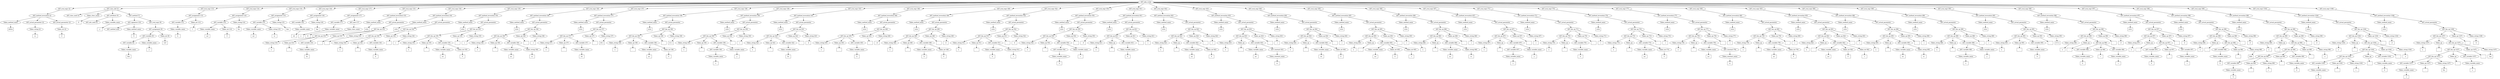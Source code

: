/*
 * AST in dot format generated by phc -- the PHP compiler
 */

digraph AST {
node_0 [label="AST_php_script"];
node_1 [label="AST_eval_expr (2)"];
node_2 [label="AST_method_invocation (2)"];
node_3 [label="Token_method_name"];
node_4 [label="define", shape=box]
node_3 -> node_4;
node_5 [label="AST_actual_parameter (2)"];
node_6 [label="Token_string (2)"];
node_7 [label="sc", shape=box]
node_6 -> node_7;
node_5 -> node_6;
node_8 [label="AST_actual_parameter (2)"];
node_9 [label="Token_int (2)"];
node_10 [label="0", shape=box]
node_9 -> node_10;
node_8 -> node_9;
node_2 -> node_8;
node_2 -> node_5;
node_2 -> node_3;
node_1 -> node_2;
node_11 [label="AST_class_def (3)"];
node_12 [label="AST_class_mod (3)"];
node_13 [label="Token_class_name"];
node_14 [label="X", shape=box]
node_13 -> node_14;
node_15 [label="AST_attribute (5)"];
node_16 [label="AST_attr_mod (5)"];
node_17 [label="Token_variable_name"];
node_18 [label="y", shape=box]
node_17 -> node_18;
node_15 -> node_17;
node_15 -> node_16;
node_19 [label="AST_method (7)"];
node_20 [label="AST_signature (10)"];
node_21 [label="AST_method_mod"];
node_22 [label="Token_method_name"];
node_23 [label="X", shape=box]
node_22 -> node_23;
node_20 -> node_22;
node_20 -> node_21;
node_24 [label="AST_eval_expr (9)"];
node_25 [label="AST_assignment (9)"];
node_26 [label="AST_variable (9)"];
node_27 [label="AST_variable (9)"];
node_28 [label="Token_variable_name"];
node_29 [label="this", shape=box]
node_28 -> node_29;
node_27 -> node_28;
node_30 [label="Token_variable_name"];
node_31 [label="y", shape=box]
node_30 -> node_31;
node_26 -> node_30;
node_26 -> node_27;
node_32 [label="Token_int (9)"];
node_33 [label="123", shape=box]
node_32 -> node_33;
node_25 -> node_32;
node_25 -> node_26;
node_24 -> node_25;
node_19 -> node_24;
node_19 -> node_20;
node_11 -> node_19;
node_11 -> node_15;
node_11 -> node_13;
node_11 -> node_12;
node_34 [label="AST_eval_expr (13)"];
node_35 [label="AST_assignment (13)"];
node_36 [label="AST_variable (13)"];
node_37 [label="Token_variable_name"];
node_38 [label="b", shape=box]
node_37 -> node_38;
node_36 -> node_37;
node_39 [label="Token_int (13)"];
node_40 [label="1", shape=box]
node_39 -> node_40;
node_35 -> node_39;
node_35 -> node_36;
node_34 -> node_35;
node_41 [label="AST_eval_expr (14)"];
node_42 [label="AST_assignment (14)"];
node_43 [label="AST_variable (14)"];
node_44 [label="Token_variable_name"];
node_45 [label="arr", shape=box]
node_44 -> node_45;
node_46 [label="Token_int (14)"];
node_47 [label="0", shape=box]
node_46 -> node_47;
node_43 -> node_46;
node_43 -> node_44;
node_48 [label="Token_string (14)"];
node_49 [label="foo", shape=box]
node_48 -> node_49;
node_42 -> node_48;
node_42 -> node_43;
node_41 -> node_42;
node_50 [label="AST_eval_expr (15)"];
node_51 [label="AST_assignment (15)"];
node_52 [label="AST_variable (15)"];
node_53 [label="Token_variable_name"];
node_54 [label="arr", shape=box]
node_53 -> node_54;
node_55 [label="Token_string (15)"];
node_56 [label="sc", shape=box]
node_55 -> node_56;
node_52 -> node_55;
node_52 -> node_53;
node_57 [label="Token_string (15)"];
node_58 [label="boo", shape=box]
node_57 -> node_58;
node_51 -> node_57;
node_51 -> node_52;
node_50 -> node_51;
node_59 [label="AST_eval_expr (16)"];
node_60 [label="AST_assignment (16)"];
node_61 [label="AST_variable (16)"];
node_62 [label="Token_variable_name"];
node_63 [label="str", shape=box]
node_62 -> node_63;
node_61 -> node_62;
node_64 [label="Token_string (16)"];
node_65 [label="bar", shape=box]
node_64 -> node_65;
node_60 -> node_64;
node_60 -> node_61;
node_59 -> node_60;
node_66 [label="AST_eval_expr (17)"];
node_67 [label="AST_assignment (17)"];
node_68 [label="AST_variable (17)"];
node_69 [label="Token_variable_name"];
node_70 [label="x", shape=box]
node_69 -> node_70;
node_68 -> node_69;
node_71 [label="AST_new (17)"];
node_72 [label="Token_class_name"];
node_73 [label="X", shape=box]
node_72 -> node_73;
node_71 -> node_72;
node_67 -> node_71;
node_67 -> node_68;
node_66 -> node_67;
node_74 [label="AST_eval_expr (33)"];
node_75 [label="AST_method_invocation (33)"];
node_76 [label="Token_method_name"];
node_77 [label="echo", shape=box]
node_76 -> node_77;
node_78 [label="AST_actual_parameter"];
node_79 [label="AST_bin_op (33)"];
node_80 [label="AST_bin_op (33)"];
node_81 [label="Token_string (33)"];
node_82 [label="a ", shape=box]
node_81 -> node_82;
node_83 [label="Token_op (33)"];
node_84 [label=".", shape=box]
node_83 -> node_84;
node_85 [label="AST_variable (33)"];
node_86 [label="Token_variable_name"];
node_87 [label="bc", shape=box]
node_86 -> node_87;
node_85 -> node_86;
node_80 -> node_85;
node_80 -> node_83;
node_80 -> node_81;
node_88 [label="Token_op (33)"];
node_89 [label=".", shape=box]
node_88 -> node_89;
node_90 [label="Token_string (33)"];
node_91 [label="", shape=box]
node_90 -> node_91;
node_79 -> node_90;
node_79 -> node_88;
node_79 -> node_80;
node_78 -> node_79;
node_75 -> node_78;
node_75 -> node_76;
node_74 -> node_75;
node_92 [label="AST_eval_expr (34)"];
node_93 [label="AST_method_invocation (34)"];
node_94 [label="Token_method_name"];
node_95 [label="echo", shape=box]
node_94 -> node_95;
node_96 [label="AST_actual_parameter"];
node_97 [label="AST_bin_op (34)"];
node_98 [label="AST_bin_op (34)"];
node_99 [label="Token_string (34)"];
node_100 [label="a ", shape=box]
node_99 -> node_100;
node_101 [label="Token_op (34)"];
node_102 [label=".", shape=box]
node_101 -> node_102;
node_103 [label="AST_variable (34)"];
node_104 [label="Token_variable_name"];
node_105 [label="b", shape=box]
node_104 -> node_105;
node_103 -> node_104;
node_98 -> node_103;
node_98 -> node_101;
node_98 -> node_99;
node_106 [label="Token_op (34)"];
node_107 [label=".", shape=box]
node_106 -> node_107;
node_108 [label="Token_string (34)"];
node_109 [label="c", shape=box]
node_108 -> node_109;
node_97 -> node_108;
node_97 -> node_106;
node_97 -> node_98;
node_96 -> node_97;
node_93 -> node_96;
node_93 -> node_94;
node_92 -> node_93;
node_110 [label="AST_eval_expr (35)"];
node_111 [label="AST_method_invocation (35)"];
node_112 [label="Token_method_name"];
node_113 [label="echo", shape=box]
node_112 -> node_113;
node_114 [label="AST_actual_parameter"];
node_115 [label="AST_bin_op (35)"];
node_116 [label="AST_bin_op (35)"];
node_117 [label="Token_string (35)"];
node_118 [label="a ", shape=box]
node_117 -> node_118;
node_119 [label="Token_op (35)"];
node_120 [label=".", shape=box]
node_119 -> node_120;
node_121 [label="AST_variable (35)"];
node_122 [label="Token_variable_name"];
node_123 [label="arr", shape=box]
node_122 -> node_123;
node_124 [label="Token_int (35)"];
node_125 [label="0", shape=box]
node_124 -> node_125;
node_121 -> node_124;
node_121 -> node_122;
node_116 -> node_121;
node_116 -> node_119;
node_116 -> node_117;
node_126 [label="Token_op (35)"];
node_127 [label=".", shape=box]
node_126 -> node_127;
node_128 [label="Token_string (35)"];
node_129 [label=" c", shape=box]
node_128 -> node_129;
node_115 -> node_128;
node_115 -> node_126;
node_115 -> node_116;
node_114 -> node_115;
node_111 -> node_114;
node_111 -> node_112;
node_110 -> node_111;
node_130 [label="AST_eval_expr (36)"];
node_131 [label="AST_method_invocation (36)"];
node_132 [label="Token_method_name"];
node_133 [label="echo", shape=box]
node_132 -> node_133;
node_134 [label="AST_actual_parameter"];
node_135 [label="AST_bin_op (36)"];
node_136 [label="AST_bin_op (36)"];
node_137 [label="Token_string (36)"];
node_138 [label="a ", shape=box]
node_137 -> node_138;
node_139 [label="Token_op (36)"];
node_140 [label=".", shape=box]
node_139 -> node_140;
node_141 [label="AST_variable (36)"];
node_142 [label="Token_variable_name"];
node_143 [label="arr", shape=box]
node_142 -> node_143;
node_144 [label="Token_string (36)"];
node_145 [label="sc", shape=box]
node_144 -> node_145;
node_141 -> node_144;
node_141 -> node_142;
node_136 -> node_141;
node_136 -> node_139;
node_136 -> node_137;
node_146 [label="Token_op (36)"];
node_147 [label=".", shape=box]
node_146 -> node_147;
node_148 [label="Token_string (36)"];
node_149 [label=" c", shape=box]
node_148 -> node_149;
node_135 -> node_148;
node_135 -> node_146;
node_135 -> node_136;
node_134 -> node_135;
node_131 -> node_134;
node_131 -> node_132;
node_130 -> node_131;
node_150 [label="AST_eval_expr (37)"];
node_151 [label="AST_method_invocation (37)"];
node_152 [label="Token_method_name"];
node_153 [label="echo", shape=box]
node_152 -> node_153;
node_154 [label="AST_actual_parameter"];
node_155 [label="AST_bin_op (37)"];
node_156 [label="AST_bin_op (37)"];
node_157 [label="Token_string (37)"];
node_158 [label="a ", shape=box]
node_157 -> node_158;
node_159 [label="Token_op (37)"];
node_160 [label=".", shape=box]
node_159 -> node_160;
node_161 [label="AST_variable (37)"];
node_162 [label="Token_variable_name"];
node_163 [label="str", shape=box]
node_162 -> node_163;
node_161 -> node_162;
node_156 -> node_161;
node_156 -> node_159;
node_156 -> node_157;
node_164 [label="Token_op (37)"];
node_165 [label=".", shape=box]
node_164 -> node_165;
node_166 [label="Token_string (37)"];
node_167 [label="{0} c", shape=box]
node_166 -> node_167;
node_155 -> node_166;
node_155 -> node_164;
node_155 -> node_156;
node_154 -> node_155;
node_151 -> node_154;
node_151 -> node_152;
node_150 -> node_151;
node_168 [label="AST_eval_expr (38)"];
node_169 [label="AST_method_invocation (38)"];
node_170 [label="Token_method_name"];
node_171 [label="echo", shape=box]
node_170 -> node_171;
node_172 [label="AST_actual_parameter"];
node_173 [label="AST_bin_op (38)"];
node_174 [label="AST_bin_op (38)"];
node_175 [label="Token_string (38)"];
node_176 [label="a ", shape=box]
node_175 -> node_176;
node_177 [label="Token_op (38)"];
node_178 [label=".", shape=box]
node_177 -> node_178;
node_179 [label="AST_variable (38)"];
node_180 [label="Token_variable_name"];
node_181 [label="arr", shape=box]
node_180 -> node_181;
node_182 [label="Token_int (38)"];
node_183 [label="0", shape=box]
node_182 -> node_183;
node_179 -> node_182;
node_179 -> node_180;
node_174 -> node_179;
node_174 -> node_177;
node_174 -> node_175;
node_184 [label="Token_op (38)"];
node_185 [label=".", shape=box]
node_184 -> node_185;
node_186 [label="Token_string (38)"];
node_187 [label="{1} c", shape=box]
node_186 -> node_187;
node_173 -> node_186;
node_173 -> node_184;
node_173 -> node_174;
node_172 -> node_173;
node_169 -> node_172;
node_169 -> node_170;
node_168 -> node_169;
node_188 [label="AST_eval_expr (39)"];
node_189 [label="AST_method_invocation (39)"];
node_190 [label="Token_method_name"];
node_191 [label="echo", shape=box]
node_190 -> node_191;
node_192 [label="AST_actual_parameter"];
node_193 [label="AST_bin_op (39)"];
node_194 [label="AST_bin_op (39)"];
node_195 [label="Token_string (39)"];
node_196 [label="a ", shape=box]
node_195 -> node_196;
node_197 [label="Token_op (39)"];
node_198 [label=".", shape=box]
node_197 -> node_198;
node_199 [label="AST_variable (39)"];
node_200 [label="AST_variable (39)"];
node_201 [label="Token_variable_name"];
node_202 [label="x", shape=box]
node_201 -> node_202;
node_200 -> node_201;
node_203 [label="Token_variable_name"];
node_204 [label="y", shape=box]
node_203 -> node_204;
node_199 -> node_203;
node_199 -> node_200;
node_194 -> node_199;
node_194 -> node_197;
node_194 -> node_195;
node_205 [label="Token_op (39)"];
node_206 [label=".", shape=box]
node_205 -> node_206;
node_207 [label="Token_string (39)"];
node_208 [label=" c", shape=box]
node_207 -> node_208;
node_193 -> node_207;
node_193 -> node_205;
node_193 -> node_194;
node_192 -> node_193;
node_189 -> node_192;
node_189 -> node_190;
node_188 -> node_189;
node_209 [label="AST_eval_expr (43)"];
node_210 [label="AST_method_invocation (43)"];
node_211 [label="Token_method_name"];
node_212 [label="echo", shape=box]
node_211 -> node_212;
node_213 [label="AST_actual_parameter"];
node_214 [label="AST_bin_op (43)"];
node_215 [label="AST_bin_op (42)"];
node_216 [label="Token_string (42)"];
node_217 [label="a ", shape=box]
node_216 -> node_217;
node_218 [label="Token_op (42)"];
node_219 [label=".", shape=box]
node_218 -> node_219;
node_220 [label="AST_variable (42)"];
node_221 [label="Token_variable_name"];
node_222 [label="bc", shape=box]
node_221 -> node_222;
node_220 -> node_221;
node_215 -> node_220;
node_215 -> node_218;
node_215 -> node_216;
node_223 [label="Token_op (42)"];
node_224 [label=".", shape=box]
node_223 -> node_224;
node_225 [label="Token_string (43)"];
node_226 [label=" d", shape=box]
node_225 -> node_226;
node_214 -> node_225;
node_214 -> node_223;
node_214 -> node_215;
node_213 -> node_214;
node_210 -> node_213;
node_210 -> node_211;
node_209 -> node_210;
node_227 [label="AST_eval_expr (46)"];
node_228 [label="AST_method_invocation (46)"];
node_229 [label="Token_method_name"];
node_230 [label="echo", shape=box]
node_229 -> node_230;
node_231 [label="AST_actual_parameter"];
node_232 [label="AST_bin_op (46)"];
node_233 [label="AST_bin_op (45)"];
node_234 [label="Token_string (45)"];
node_235 [label="a ", shape=box]
node_234 -> node_235;
node_236 [label="Token_op (45)"];
node_237 [label=".", shape=box]
node_236 -> node_237;
node_238 [label="AST_variable (45)"];
node_239 [label="Token_variable_name"];
node_240 [label="b", shape=box]
node_239 -> node_240;
node_238 -> node_239;
node_233 -> node_238;
node_233 -> node_236;
node_233 -> node_234;
node_241 [label="Token_op (45)"];
node_242 [label=".", shape=box]
node_241 -> node_242;
node_243 [label="Token_string (46)"];
node_244 [label="c d", shape=box]
node_243 -> node_244;
node_232 -> node_243;
node_232 -> node_241;
node_232 -> node_233;
node_231 -> node_232;
node_228 -> node_231;
node_228 -> node_229;
node_227 -> node_228;
node_245 [label="AST_eval_expr (49)"];
node_246 [label="AST_method_invocation (49)"];
node_247 [label="Token_method_name"];
node_248 [label="echo", shape=box]
node_247 -> node_248;
node_249 [label="AST_actual_parameter"];
node_250 [label="AST_bin_op (49)"];
node_251 [label="AST_bin_op (48)"];
node_252 [label="Token_string (48)"];
node_253 [label="a ", shape=box]
node_252 -> node_253;
node_254 [label="Token_op (48)"];
node_255 [label=".", shape=box]
node_254 -> node_255;
node_256 [label="AST_variable (48)"];
node_257 [label="Token_variable_name"];
node_258 [label="b", shape=box]
node_257 -> node_258;
node_259 [label="Token_int (48)"];
node_260 [label="0", shape=box]
node_259 -> node_260;
node_256 -> node_259;
node_256 -> node_257;
node_251 -> node_256;
node_251 -> node_254;
node_251 -> node_252;
node_261 [label="Token_op (48)"];
node_262 [label=".", shape=box]
node_261 -> node_262;
node_263 [label="Token_string (49)"];
node_264 [label=" d", shape=box]
node_263 -> node_264;
node_250 -> node_263;
node_250 -> node_261;
node_250 -> node_251;
node_249 -> node_250;
node_246 -> node_249;
node_246 -> node_247;
node_245 -> node_246;
node_265 [label="AST_eval_expr (52)"];
node_266 [label="AST_method_invocation (52)"];
node_267 [label="Token_method_name"];
node_268 [label="echo", shape=box]
node_267 -> node_268;
node_269 [label="AST_actual_parameter"];
node_270 [label="AST_bin_op (52)"];
node_271 [label="AST_bin_op (51)"];
node_272 [label="Token_string (51)"];
node_273 [label="a ", shape=box]
node_272 -> node_273;
node_274 [label="Token_op (51)"];
node_275 [label=".", shape=box]
node_274 -> node_275;
node_276 [label="AST_variable (51)"];
node_277 [label="Token_variable_name"];
node_278 [label="b", shape=box]
node_277 -> node_278;
node_279 [label="Token_string (51)"];
node_280 [label="c", shape=box]
node_279 -> node_280;
node_276 -> node_279;
node_276 -> node_277;
node_271 -> node_276;
node_271 -> node_274;
node_271 -> node_272;
node_281 [label="Token_op (51)"];
node_282 [label=".", shape=box]
node_281 -> node_282;
node_283 [label="Token_string (52)"];
node_284 [label=" d", shape=box]
node_283 -> node_284;
node_270 -> node_283;
node_270 -> node_281;
node_270 -> node_271;
node_269 -> node_270;
node_266 -> node_269;
node_266 -> node_267;
node_265 -> node_266;
node_285 [label="AST_eval_expr (55)"];
node_286 [label="AST_method_invocation (55)"];
node_287 [label="Token_method_name"];
node_288 [label="echo", shape=box]
node_287 -> node_288;
node_289 [label="AST_actual_parameter"];
node_290 [label="AST_bin_op (55)"];
node_291 [label="AST_bin_op (54)"];
node_292 [label="Token_string (54)"];
node_293 [label="a ", shape=box]
node_292 -> node_293;
node_294 [label="Token_op (54)"];
node_295 [label=".", shape=box]
node_294 -> node_295;
node_296 [label="AST_variable (54)"];
node_297 [label="AST_variable (54)"];
node_298 [label="Token_variable_name"];
node_299 [label="b", shape=box]
node_298 -> node_299;
node_297 -> node_298;
node_300 [label="Token_variable_name"];
node_301 [label="c", shape=box]
node_300 -> node_301;
node_296 -> node_300;
node_296 -> node_297;
node_291 -> node_296;
node_291 -> node_294;
node_291 -> node_292;
node_302 [label="Token_op (54)"];
node_303 [label=".", shape=box]
node_302 -> node_303;
node_304 [label="Token_string (55)"];
node_305 [label=" d", shape=box]
node_304 -> node_305;
node_290 -> node_304;
node_290 -> node_302;
node_290 -> node_291;
node_289 -> node_290;
node_286 -> node_289;
node_286 -> node_287;
node_285 -> node_286;
node_306 [label="AST_eval_expr (61)"];
node_307 [label="AST_method_invocation (61)"];
node_308 [label="Token_method_name"];
node_309 [label="echo", shape=box]
node_308 -> node_309;
node_310 [label="AST_actual_parameter"];
node_311 [label="AST_bin_op (61)"];
node_312 [label="AST_bin_op (61)"];
node_313 [label="Token_string (61)"];
node_314 [label="a ", shape=box]
node_313 -> node_314;
node_315 [label="Token_op"];
node_316 [label=".", shape=box]
node_315 -> node_316;
node_317 [label="AST_variable (61)"];
node_318 [label="Token_variable_name"];
node_319 [label="b", shape=box]
node_318 -> node_319;
node_317 -> node_318;
node_312 -> node_317;
node_312 -> node_315;
node_312 -> node_313;
node_320 [label="Token_op (61)"];
node_321 [label=".", shape=box]
node_320 -> node_321;
node_322 [label="Token_string (61)"];
node_323 [label=" c", shape=box]
node_322 -> node_323;
node_311 -> node_322;
node_311 -> node_320;
node_311 -> node_312;
node_310 -> node_311;
node_307 -> node_310;
node_307 -> node_308;
node_306 -> node_307;
node_324 [label="AST_eval_expr (62)"];
node_325 [label="AST_method_invocation (62)"];
node_326 [label="Token_method_name"];
node_327 [label="echo", shape=box]
node_326 -> node_327;
node_328 [label="AST_actual_parameter"];
node_329 [label="AST_bin_op (62)"];
node_330 [label="AST_bin_op (62)"];
node_331 [label="Token_string (62)"];
node_332 [label="a ", shape=box]
node_331 -> node_332;
node_333 [label="Token_op"];
node_334 [label=".", shape=box]
node_333 -> node_334;
node_335 [label="AST_variable (62)"];
node_336 [label="Token_variable_name"];
node_337 [label="arr", shape=box]
node_336 -> node_337;
node_338 [label="Token_int (62)"];
node_339 [label="0", shape=box]
node_338 -> node_339;
node_335 -> node_338;
node_335 -> node_336;
node_330 -> node_335;
node_330 -> node_333;
node_330 -> node_331;
node_340 [label="Token_op (62)"];
node_341 [label=".", shape=box]
node_340 -> node_341;
node_342 [label="Token_string (62)"];
node_343 [label=" c", shape=box]
node_342 -> node_343;
node_329 -> node_342;
node_329 -> node_340;
node_329 -> node_330;
node_328 -> node_329;
node_325 -> node_328;
node_325 -> node_326;
node_324 -> node_325;
node_344 [label="AST_eval_expr (63)"];
node_345 [label="AST_method_invocation (63)"];
node_346 [label="Token_method_name"];
node_347 [label="echo", shape=box]
node_346 -> node_347;
node_348 [label="AST_actual_parameter"];
node_349 [label="AST_bin_op (63)"];
node_350 [label="AST_bin_op (63)"];
node_351 [label="Token_string (63)"];
node_352 [label="a ", shape=box]
node_351 -> node_352;
node_353 [label="Token_op"];
node_354 [label=".", shape=box]
node_353 -> node_354;
node_355 [label="AST_variable (63)"];
node_356 [label="Token_variable_name"];
node_357 [label="arr", shape=box]
node_356 -> node_357;
node_358 [label="AST_constant (63)"];
node_359 [label="Token_constant_name"];
node_360 [label="sc", shape=box]
node_359 -> node_360;
node_358 -> node_359;
node_355 -> node_358;
node_355 -> node_356;
node_350 -> node_355;
node_350 -> node_353;
node_350 -> node_351;
node_361 [label="Token_op (63)"];
node_362 [label=".", shape=box]
node_361 -> node_362;
node_363 [label="Token_string (63)"];
node_364 [label=" c", shape=box]
node_363 -> node_364;
node_349 -> node_363;
node_349 -> node_361;
node_349 -> node_350;
node_348 -> node_349;
node_345 -> node_348;
node_345 -> node_346;
node_344 -> node_345;
node_365 [label="AST_eval_expr (64)"];
node_366 [label="AST_method_invocation (64)"];
node_367 [label="Token_method_name"];
node_368 [label="echo", shape=box]
node_367 -> node_368;
node_369 [label="AST_actual_parameter"];
node_370 [label="AST_bin_op (64)"];
node_371 [label="AST_bin_op (64)"];
node_372 [label="Token_string (64)"];
node_373 [label="a ", shape=box]
node_372 -> node_373;
node_374 [label="Token_op"];
node_375 [label=".", shape=box]
node_374 -> node_375;
node_376 [label="AST_variable (64)"];
node_377 [label="Token_variable_name"];
node_378 [label="str", shape=box]
node_377 -> node_378;
node_379 [label="Token_int (64)"];
node_380 [label="0", shape=box]
node_379 -> node_380;
node_376 -> node_379;
node_376 -> node_377;
node_371 -> node_376;
node_371 -> node_374;
node_371 -> node_372;
node_381 [label="Token_op (64)"];
node_382 [label=".", shape=box]
node_381 -> node_382;
node_383 [label="Token_string (64)"];
node_384 [label=" c", shape=box]
node_383 -> node_384;
node_370 -> node_383;
node_370 -> node_381;
node_370 -> node_371;
node_369 -> node_370;
node_366 -> node_369;
node_366 -> node_367;
node_365 -> node_366;
node_385 [label="AST_eval_expr (65)"];
node_386 [label="AST_method_invocation (65)"];
node_387 [label="Token_method_name"];
node_388 [label="echo", shape=box]
node_387 -> node_388;
node_389 [label="AST_actual_parameter"];
node_390 [label="AST_bin_op (65)"];
node_391 [label="AST_bin_op (65)"];
node_392 [label="Token_string (65)"];
node_393 [label="a ", shape=box]
node_392 -> node_393;
node_394 [label="Token_op"];
node_395 [label=".", shape=box]
node_394 -> node_395;
node_396 [label="AST_variable (65)"];
node_397 [label="Token_variable_name"];
node_398 [label="arr", shape=box]
node_397 -> node_398;
node_399 [label="Token_int (65)"];
node_400 [label="0", shape=box]
node_399 -> node_400;
node_401 [label="Token_int (65)"];
node_402 [label="1", shape=box]
node_401 -> node_402;
node_396 -> node_401;
node_396 -> node_399;
node_396 -> node_397;
node_391 -> node_396;
node_391 -> node_394;
node_391 -> node_392;
node_403 [label="Token_op (65)"];
node_404 [label=".", shape=box]
node_403 -> node_404;
node_405 [label="Token_string (65)"];
node_406 [label=" c", shape=box]
node_405 -> node_406;
node_390 -> node_405;
node_390 -> node_403;
node_390 -> node_391;
node_389 -> node_390;
node_386 -> node_389;
node_386 -> node_387;
node_385 -> node_386;
node_407 [label="AST_eval_expr (66)"];
node_408 [label="AST_method_invocation (66)"];
node_409 [label="Token_method_name"];
node_410 [label="echo", shape=box]
node_409 -> node_410;
node_411 [label="AST_actual_parameter"];
node_412 [label="AST_bin_op (66)"];
node_413 [label="AST_bin_op (66)"];
node_414 [label="Token_string (66)"];
node_415 [label="a ", shape=box]
node_414 -> node_415;
node_416 [label="Token_op"];
node_417 [label=".", shape=box]
node_416 -> node_417;
node_418 [label="AST_variable (66)"];
node_419 [label="Token_variable_name"];
node_420 [label="arr", shape=box]
node_419 -> node_420;
node_421 [label="Token_string (66)"];
node_422 [label="sc", shape=box]
node_421 -> node_422;
node_418 -> node_421;
node_418 -> node_419;
node_413 -> node_418;
node_413 -> node_416;
node_413 -> node_414;
node_423 [label="Token_op (66)"];
node_424 [label=".", shape=box]
node_423 -> node_424;
node_425 [label="Token_string (66)"];
node_426 [label=" c", shape=box]
node_425 -> node_426;
node_412 -> node_425;
node_412 -> node_423;
node_412 -> node_413;
node_411 -> node_412;
node_408 -> node_411;
node_408 -> node_409;
node_407 -> node_408;
node_427 [label="AST_eval_expr (67)"];
node_428 [label="AST_method_invocation (67)"];
node_429 [label="Token_method_name"];
node_430 [label="echo", shape=box]
node_429 -> node_430;
node_431 [label="AST_actual_parameter"];
node_432 [label="AST_bin_op (67)"];
node_433 [label="AST_bin_op (67)"];
node_434 [label="Token_string (67)"];
node_435 [label="a ", shape=box]
node_434 -> node_435;
node_436 [label="Token_op"];
node_437 [label=".", shape=box]
node_436 -> node_437;
node_438 [label="AST_variable (67)"];
node_439 [label="AST_variable (67)"];
node_440 [label="Token_variable_name"];
node_441 [label="x", shape=box]
node_440 -> node_441;
node_439 -> node_440;
node_442 [label="Token_variable_name"];
node_443 [label="y", shape=box]
node_442 -> node_443;
node_438 -> node_442;
node_438 -> node_439;
node_433 -> node_438;
node_433 -> node_436;
node_433 -> node_434;
node_444 [label="Token_op (67)"];
node_445 [label=".", shape=box]
node_444 -> node_445;
node_446 [label="Token_string (67)"];
node_447 [label=" c", shape=box]
node_446 -> node_447;
node_432 -> node_446;
node_432 -> node_444;
node_432 -> node_433;
node_431 -> node_432;
node_428 -> node_431;
node_428 -> node_429;
node_427 -> node_428;
node_448 [label="AST_eval_expr (71)"];
node_449 [label="AST_method_invocation (71)"];
node_450 [label="Token_method_name"];
node_451 [label="echo", shape=box]
node_450 -> node_451;
node_452 [label="AST_actual_parameter"];
node_453 [label="AST_bin_op (71)"];
node_454 [label="AST_bin_op (70)"];
node_455 [label="Token_string (70)"];
node_456 [label="a ", shape=box]
node_455 -> node_456;
node_457 [label="Token_op"];
node_458 [label=".", shape=box]
node_457 -> node_458;
node_459 [label="AST_variable (70)"];
node_460 [label="Token_variable_name"];
node_461 [label="b", shape=box]
node_460 -> node_461;
node_459 -> node_460;
node_454 -> node_459;
node_454 -> node_457;
node_454 -> node_455;
node_462 [label="Token_op (70)"];
node_463 [label=".", shape=box]
node_462 -> node_463;
node_464 [label="Token_string (71)"];
node_465 [label=" c", shape=box]
node_464 -> node_465;
node_453 -> node_464;
node_453 -> node_462;
node_453 -> node_454;
node_452 -> node_453;
node_449 -> node_452;
node_449 -> node_450;
node_448 -> node_449;
node_466 [label="AST_eval_expr (74)"];
node_467 [label="AST_method_invocation (74)"];
node_468 [label="Token_method_name"];
node_469 [label="echo", shape=box]
node_468 -> node_469;
node_470 [label="AST_actual_parameter"];
node_471 [label="AST_bin_op (74)"];
node_472 [label="AST_bin_op (73)"];
node_473 [label="Token_string (73)"];
node_474 [label="a ", shape=box]
node_473 -> node_474;
node_475 [label="Token_op"];
node_476 [label=".", shape=box]
node_475 -> node_476;
node_477 [label="AST_variable (73)"];
node_478 [label="Token_variable_name"];
node_479 [label="arr", shape=box]
node_478 -> node_479;
node_480 [label="Token_int (73)"];
node_481 [label="0", shape=box]
node_480 -> node_481;
node_477 -> node_480;
node_477 -> node_478;
node_472 -> node_477;
node_472 -> node_475;
node_472 -> node_473;
node_482 [label="Token_op (73)"];
node_483 [label=".", shape=box]
node_482 -> node_483;
node_484 [label="Token_string (74)"];
node_485 [label=" c", shape=box]
node_484 -> node_485;
node_471 -> node_484;
node_471 -> node_482;
node_471 -> node_472;
node_470 -> node_471;
node_467 -> node_470;
node_467 -> node_468;
node_466 -> node_467;
node_486 [label="AST_eval_expr (77)"];
node_487 [label="AST_method_invocation (77)"];
node_488 [label="Token_method_name"];
node_489 [label="echo", shape=box]
node_488 -> node_489;
node_490 [label="AST_actual_parameter"];
node_491 [label="AST_bin_op (77)"];
node_492 [label="AST_bin_op (76)"];
node_493 [label="Token_string (76)"];
node_494 [label="a ", shape=box]
node_493 -> node_494;
node_495 [label="Token_op"];
node_496 [label=".", shape=box]
node_495 -> node_496;
node_497 [label="AST_variable (76)"];
node_498 [label="Token_variable_name"];
node_499 [label="arr", shape=box]
node_498 -> node_499;
node_500 [label="AST_constant (76)"];
node_501 [label="Token_constant_name"];
node_502 [label="sc", shape=box]
node_501 -> node_502;
node_500 -> node_501;
node_497 -> node_500;
node_497 -> node_498;
node_492 -> node_497;
node_492 -> node_495;
node_492 -> node_493;
node_503 [label="Token_op (76)"];
node_504 [label=".", shape=box]
node_503 -> node_504;
node_505 [label="Token_string (77)"];
node_506 [label=" c", shape=box]
node_505 -> node_506;
node_491 -> node_505;
node_491 -> node_503;
node_491 -> node_492;
node_490 -> node_491;
node_487 -> node_490;
node_487 -> node_488;
node_486 -> node_487;
node_507 [label="AST_eval_expr (80)"];
node_508 [label="AST_method_invocation (80)"];
node_509 [label="Token_method_name"];
node_510 [label="echo", shape=box]
node_509 -> node_510;
node_511 [label="AST_actual_parameter"];
node_512 [label="AST_bin_op (80)"];
node_513 [label="AST_bin_op (79)"];
node_514 [label="Token_string (79)"];
node_515 [label="a ", shape=box]
node_514 -> node_515;
node_516 [label="Token_op"];
node_517 [label=".", shape=box]
node_516 -> node_517;
node_518 [label="AST_variable (79)"];
node_519 [label="Token_variable_name"];
node_520 [label="arr", shape=box]
node_519 -> node_520;
node_521 [label="Token_int (79)"];
node_522 [label="0", shape=box]
node_521 -> node_522;
node_518 -> node_521;
node_518 -> node_519;
node_513 -> node_518;
node_513 -> node_516;
node_513 -> node_514;
node_523 [label="Token_op (79)"];
node_524 [label=".", shape=box]
node_523 -> node_524;
node_525 [label="Token_string (80)"];
node_526 [label=" c", shape=box]
node_525 -> node_526;
node_512 -> node_525;
node_512 -> node_523;
node_512 -> node_513;
node_511 -> node_512;
node_508 -> node_511;
node_508 -> node_509;
node_507 -> node_508;
node_527 [label="AST_eval_expr (83)"];
node_528 [label="AST_method_invocation (83)"];
node_529 [label="Token_method_name"];
node_530 [label="echo", shape=box]
node_529 -> node_530;
node_531 [label="AST_actual_parameter"];
node_532 [label="AST_bin_op (83)"];
node_533 [label="AST_bin_op (82)"];
node_534 [label="Token_string (82)"];
node_535 [label="a ", shape=box]
node_534 -> node_535;
node_536 [label="Token_op"];
node_537 [label=".", shape=box]
node_536 -> node_537;
node_538 [label="AST_variable (82)"];
node_539 [label="Token_variable_name"];
node_540 [label="arr", shape=box]
node_539 -> node_540;
node_541 [label="Token_int (82)"];
node_542 [label="0", shape=box]
node_541 -> node_542;
node_543 [label="Token_int (82)"];
node_544 [label="1", shape=box]
node_543 -> node_544;
node_538 -> node_543;
node_538 -> node_541;
node_538 -> node_539;
node_533 -> node_538;
node_533 -> node_536;
node_533 -> node_534;
node_545 [label="Token_op (82)"];
node_546 [label=".", shape=box]
node_545 -> node_546;
node_547 [label="Token_string (83)"];
node_548 [label=" c", shape=box]
node_547 -> node_548;
node_532 -> node_547;
node_532 -> node_545;
node_532 -> node_533;
node_531 -> node_532;
node_528 -> node_531;
node_528 -> node_529;
node_527 -> node_528;
node_549 [label="AST_eval_expr (86)"];
node_550 [label="AST_method_invocation (86)"];
node_551 [label="Token_method_name"];
node_552 [label="echo", shape=box]
node_551 -> node_552;
node_553 [label="AST_actual_parameter"];
node_554 [label="AST_bin_op (86)"];
node_555 [label="AST_bin_op (85)"];
node_556 [label="Token_string (85)"];
node_557 [label="a ", shape=box]
node_556 -> node_557;
node_558 [label="Token_op"];
node_559 [label=".", shape=box]
node_558 -> node_559;
node_560 [label="AST_variable (85)"];
node_561 [label="Token_variable_name"];
node_562 [label="arr", shape=box]
node_561 -> node_562;
node_563 [label="Token_string (85)"];
node_564 [label="sc", shape=box]
node_563 -> node_564;
node_560 -> node_563;
node_560 -> node_561;
node_555 -> node_560;
node_555 -> node_558;
node_555 -> node_556;
node_565 [label="Token_op (85)"];
node_566 [label=".", shape=box]
node_565 -> node_566;
node_567 [label="Token_string (86)"];
node_568 [label=" c", shape=box]
node_567 -> node_568;
node_554 -> node_567;
node_554 -> node_565;
node_554 -> node_555;
node_553 -> node_554;
node_550 -> node_553;
node_550 -> node_551;
node_549 -> node_550;
node_569 [label="AST_eval_expr (89)"];
node_570 [label="AST_method_invocation (89)"];
node_571 [label="Token_method_name"];
node_572 [label="echo", shape=box]
node_571 -> node_572;
node_573 [label="AST_actual_parameter"];
node_574 [label="AST_bin_op (89)"];
node_575 [label="AST_bin_op (88)"];
node_576 [label="Token_string (88)"];
node_577 [label="a ", shape=box]
node_576 -> node_577;
node_578 [label="Token_op"];
node_579 [label=".", shape=box]
node_578 -> node_579;
node_580 [label="AST_variable (88)"];
node_581 [label="AST_variable (88)"];
node_582 [label="Token_variable_name"];
node_583 [label="x", shape=box]
node_582 -> node_583;
node_581 -> node_582;
node_584 [label="Token_variable_name"];
node_585 [label="y", shape=box]
node_584 -> node_585;
node_580 -> node_584;
node_580 -> node_581;
node_575 -> node_580;
node_575 -> node_578;
node_575 -> node_576;
node_586 [label="Token_op (88)"];
node_587 [label=".", shape=box]
node_586 -> node_587;
node_588 [label="Token_string (89)"];
node_589 [label=" c", shape=box]
node_588 -> node_589;
node_574 -> node_588;
node_574 -> node_586;
node_574 -> node_575;
node_573 -> node_574;
node_570 -> node_573;
node_570 -> node_571;
node_569 -> node_570;
node_590 [label="AST_eval_expr (95)"];
node_591 [label="AST_method_invocation (95)"];
node_592 [label="Token_method_name"];
node_593 [label="echo", shape=box]
node_592 -> node_593;
node_594 [label="AST_actual_parameter"];
node_595 [label="AST_bin_op (95)"];
node_596 [label="AST_bin_op (95)"];
node_597 [label="Token_string (95)"];
node_598 [label="a ", shape=box]
node_597 -> node_598;
node_599 [label="Token_op (95)"];
node_600 [label=".", shape=box]
node_599 -> node_600;
node_601 [label="AST_variable (95)"];
node_602 [label="Token_variable_name"];
node_603 [label="b", shape=box]
node_602 -> node_603;
node_601 -> node_602;
node_596 -> node_601;
node_596 -> node_599;
node_596 -> node_597;
node_604 [label="Token_op (95)"];
node_605 [label=".", shape=box]
node_604 -> node_605;
node_606 [label="Token_string (95)"];
node_607 [label="[ 0 ] c", shape=box]
node_606 -> node_607;
node_595 -> node_606;
node_595 -> node_604;
node_595 -> node_596;
node_594 -> node_595;
node_591 -> node_594;
node_591 -> node_592;
node_590 -> node_591;
node_608 [label="AST_eval_expr (96)"];
node_609 [label="AST_method_invocation (96)"];
node_610 [label="Token_method_name"];
node_611 [label="echo", shape=box]
node_610 -> node_611;
node_612 [label="AST_actual_parameter"];
node_613 [label="AST_bin_op (96)"];
node_614 [label="AST_bin_op (96)"];
node_615 [label="Token_string (96)"];
node_616 [label="a ", shape=box]
node_615 -> node_616;
node_617 [label="Token_op"];
node_618 [label=".", shape=box]
node_617 -> node_618;
node_619 [label="AST_bin_op (96)"];
node_620 [label="AST_variable (96)"];
node_621 [label="Token_variable_name"];
node_622 [label="b", shape=box]
node_621 -> node_622;
node_620 -> node_621;
node_623 [label="Token_op (96)"];
node_624 [label="+", shape=box]
node_623 -> node_624;
node_625 [label="AST_variable (96)"];
node_626 [label="Token_variable_name"];
node_627 [label="c", shape=box]
node_626 -> node_627;
node_625 -> node_626;
node_619 -> node_625;
node_619 -> node_623;
node_619 -> node_620;
node_614 -> node_619;
node_614 -> node_617;
node_614 -> node_615;
node_628 [label="Token_op (96)"];
node_629 [label=".", shape=box]
node_628 -> node_629;
node_630 [label="Token_string (96)"];
node_631 [label=" d", shape=box]
node_630 -> node_631;
node_613 -> node_630;
node_613 -> node_628;
node_613 -> node_614;
node_612 -> node_613;
node_609 -> node_612;
node_609 -> node_610;
node_608 -> node_609;
node_632 [label="AST_eval_expr (97)"];
node_633 [label="AST_method_invocation (97)"];
node_634 [label="Token_method_name"];
node_635 [label="echo", shape=box]
node_634 -> node_635;
node_636 [label="AST_actual_parameter"];
node_637 [label="AST_bin_op (97)"];
node_638 [label="AST_bin_op (97)"];
node_639 [label="Token_string (97)"];
node_640 [label="a ", shape=box]
node_639 -> node_640;
node_641 [label="Token_op"];
node_642 [label=".", shape=box]
node_641 -> node_642;
node_643 [label="AST_bin_op (97)"];
node_644 [label="AST_variable (97)"];
node_645 [label="Token_variable_name"];
node_646 [label="b", shape=box]
node_645 -> node_646;
node_644 -> node_645;
node_647 [label="Token_op (97)"];
node_648 [label=".", shape=box]
node_647 -> node_648;
node_649 [label="AST_variable (97)"];
node_650 [label="Token_variable_name"];
node_651 [label="c", shape=box]
node_650 -> node_651;
node_649 -> node_650;
node_643 -> node_649;
node_643 -> node_647;
node_643 -> node_644;
node_638 -> node_643;
node_638 -> node_641;
node_638 -> node_639;
node_652 [label="Token_op (97)"];
node_653 [label=".", shape=box]
node_652 -> node_653;
node_654 [label="Token_string (97)"];
node_655 [label=" d", shape=box]
node_654 -> node_655;
node_637 -> node_654;
node_637 -> node_652;
node_637 -> node_638;
node_636 -> node_637;
node_633 -> node_636;
node_633 -> node_634;
node_632 -> node_633;
node_656 [label="AST_eval_expr (98)"];
node_657 [label="AST_method_invocation (98)"];
node_658 [label="Token_method_name"];
node_659 [label="echo", shape=box]
node_658 -> node_659;
node_660 [label="AST_actual_parameter"];
node_661 [label="AST_bin_op (98)"];
node_662 [label="AST_bin_op (98)"];
node_663 [label="Token_string (98)"];
node_664 [label="a ", shape=box]
node_663 -> node_664;
node_665 [label="Token_op"];
node_666 [label=".", shape=box]
node_665 -> node_666;
node_667 [label="AST_bin_op (98)"];
node_668 [label="AST_variable (98)"];
node_669 [label="Token_variable_name"];
node_670 [label="b", shape=box]
node_669 -> node_670;
node_668 -> node_669;
node_671 [label="Token_op (98)"];
node_672 [label=".", shape=box]
node_671 -> node_672;
node_673 [label="Token_string (98)"];
node_674 [label="blah", shape=box]
node_673 -> node_674;
node_667 -> node_673;
node_667 -> node_671;
node_667 -> node_668;
node_662 -> node_667;
node_662 -> node_665;
node_662 -> node_663;
node_675 [label="Token_op (98)"];
node_676 [label=".", shape=box]
node_675 -> node_676;
node_677 [label="Token_string (98)"];
node_678 [label=" d", shape=box]
node_677 -> node_678;
node_661 -> node_677;
node_661 -> node_675;
node_661 -> node_662;
node_660 -> node_661;
node_657 -> node_660;
node_657 -> node_658;
node_656 -> node_657;
node_679 [label="AST_eval_expr (99)"];
node_680 [label="AST_method_invocation (99)"];
node_681 [label="Token_method_name"];
node_682 [label="echo", shape=box]
node_681 -> node_682;
node_683 [label="AST_actual_parameter"];
node_684 [label="AST_bin_op (99)"];
node_685 [label="AST_bin_op (99)"];
node_686 [label="Token_string (99)"];
node_687 [label="a ", shape=box]
node_686 -> node_687;
node_688 [label="Token_op"];
node_689 [label=".", shape=box]
node_688 -> node_689;
node_690 [label="AST_bin_op (99)"];
node_691 [label="AST_bin_op (99)"];
node_692 [label="AST_bin_op (99)"];
node_693 [label="AST_variable (99)"];
node_694 [label="Token_variable_name"];
node_695 [label="b", shape=box]
node_694 -> node_695;
node_693 -> node_694;
node_696 [label="Token_op (99)"];
node_697 [label=".", shape=box]
node_696 -> node_697;
node_698 [label="Token_string (99)"];
node_699 [label="c ", shape=box]
node_698 -> node_699;
node_692 -> node_698;
node_692 -> node_696;
node_692 -> node_693;
node_700 [label="Token_op (99)"];
node_701 [label=".", shape=box]
node_700 -> node_701;
node_702 [label="AST_variable (99)"];
node_703 [label="Token_variable_name"];
node_704 [label="d", shape=box]
node_703 -> node_704;
node_702 -> node_703;
node_691 -> node_702;
node_691 -> node_700;
node_691 -> node_692;
node_705 [label="Token_op (99)"];
node_706 [label=".", shape=box]
node_705 -> node_706;
node_707 [label="Token_string (99)"];
node_708 [label=" e", shape=box]
node_707 -> node_708;
node_690 -> node_707;
node_690 -> node_705;
node_690 -> node_691;
node_685 -> node_690;
node_685 -> node_688;
node_685 -> node_686;
node_709 [label="Token_op (99)"];
node_710 [label=".", shape=box]
node_709 -> node_710;
node_711 [label="Token_string (99)"];
node_712 [label=" d", shape=box]
node_711 -> node_712;
node_684 -> node_711;
node_684 -> node_709;
node_684 -> node_685;
node_683 -> node_684;
node_680 -> node_683;
node_680 -> node_681;
node_679 -> node_680;
node_713 [label="AST_eval_expr (104)"];
node_714 [label="AST_method_invocation (104)"];
node_715 [label="Token_method_name"];
node_716 [label="echo", shape=box]
node_715 -> node_716;
node_717 [label="AST_actual_parameter"];
node_718 [label="AST_bin_op (104)"];
node_719 [label="AST_bin_op (104)"];
node_720 [label="Token_string (104)"];
node_721 [label="a ", shape=box]
node_720 -> node_721;
node_722 [label="Token_op"];
node_723 [label=".", shape=box]
node_722 -> node_723;
node_724 [label="AST_bin_op (104)"];
node_725 [label="AST_bin_op (104)"];
node_726 [label="AST_bin_op (104)"];
node_727 [label="AST_variable (104)"];
node_728 [label="Token_variable_name"];
node_729 [label="b", shape=box]
node_728 -> node_729;
node_727 -> node_728;
node_730 [label="Token_op (104)"];
node_731 [label=".", shape=box]
node_730 -> node_731;
node_732 [label="Token_string (104)"];
node_733 [label="c ", shape=box]
node_732 -> node_733;
node_726 -> node_732;
node_726 -> node_730;
node_726 -> node_727;
node_734 [label="Token_op"];
node_735 [label=".", shape=box]
node_734 -> node_735;
node_736 [label="AST_variable (104)"];
node_737 [label="Token_variable_name"];
node_738 [label="b", shape=box]
node_737 -> node_738;
node_736 -> node_737;
node_725 -> node_736;
node_725 -> node_734;
node_725 -> node_726;
node_739 [label="Token_op (104)"];
node_740 [label=".", shape=box]
node_739 -> node_740;
node_741 [label="Token_string (104)"];
node_742 [label=" e", shape=box]
node_741 -> node_742;
node_724 -> node_741;
node_724 -> node_739;
node_724 -> node_725;
node_719 -> node_724;
node_719 -> node_722;
node_719 -> node_720;
node_743 [label="Token_op (104)"];
node_744 [label=".", shape=box]
node_743 -> node_744;
node_745 [label="Token_string (104)"];
node_746 [label=" d", shape=box]
node_745 -> node_746;
node_718 -> node_745;
node_718 -> node_743;
node_718 -> node_719;
node_717 -> node_718;
node_714 -> node_717;
node_714 -> node_715;
node_713 -> node_714;
node_747 [label="AST_eval_expr (108)"];
node_748 [label="AST_method_invocation (108)"];
node_749 [label="Token_method_name"];
node_750 [label="echo", shape=box]
node_749 -> node_750;
node_751 [label="AST_actual_parameter"];
node_752 [label="AST_bin_op (108)"];
node_753 [label="AST_bin_op (107)"];
node_754 [label="Token_string (107)"];
node_755 [label="a ", shape=box]
node_754 -> node_755;
node_756 [label="Token_op"];
node_757 [label=".", shape=box]
node_756 -> node_757;
node_758 [label="AST_bin_op (107)"];
node_759 [label="AST_bin_op (107)"];
node_760 [label="AST_bin_op (107)"];
node_761 [label="AST_variable (107)"];
node_762 [label="Token_variable_name"];
node_763 [label="x", shape=box]
node_762 -> node_763;
node_761 -> node_762;
node_764 [label="Token_op (107)"];
node_765 [label=".", shape=box]
node_764 -> node_765;
node_766 [label="Token_string (107)"];
node_767 [label="foo ", shape=box]
node_766 -> node_767;
node_760 -> node_766;
node_760 -> node_764;
node_760 -> node_761;
node_768 [label="Token_op"];
node_769 [label=".", shape=box]
node_768 -> node_769;
node_770 [label="AST_variable (107)"];
node_771 [label="Token_variable_name"];
node_772 [label="x", shape=box]
node_771 -> node_772;
node_770 -> node_771;
node_759 -> node_770;
node_759 -> node_768;
node_759 -> node_760;
node_773 [label="Token_op (107)"];
node_774 [label=".", shape=box]
node_773 -> node_774;
node_775 [label="Token_string (107)"];
node_776 [label=" bar", shape=box]
node_775 -> node_776;
node_758 -> node_775;
node_758 -> node_773;
node_758 -> node_759;
node_753 -> node_758;
node_753 -> node_756;
node_753 -> node_754;
node_777 [label="Token_op (107)"];
node_778 [label=".", shape=box]
node_777 -> node_778;
node_779 [label="Token_string (108)"];
node_780 [label=" b", shape=box]
node_779 -> node_780;
node_752 -> node_779;
node_752 -> node_777;
node_752 -> node_753;
node_751 -> node_752;
node_748 -> node_751;
node_748 -> node_749;
node_747 -> node_748;
node_0 -> node_747;
node_0 -> node_713;
node_0 -> node_679;
node_0 -> node_656;
node_0 -> node_632;
node_0 -> node_608;
node_0 -> node_590;
node_0 -> node_569;
node_0 -> node_549;
node_0 -> node_527;
node_0 -> node_507;
node_0 -> node_486;
node_0 -> node_466;
node_0 -> node_448;
node_0 -> node_427;
node_0 -> node_407;
node_0 -> node_385;
node_0 -> node_365;
node_0 -> node_344;
node_0 -> node_324;
node_0 -> node_306;
node_0 -> node_285;
node_0 -> node_265;
node_0 -> node_245;
node_0 -> node_227;
node_0 -> node_209;
node_0 -> node_188;
node_0 -> node_168;
node_0 -> node_150;
node_0 -> node_130;
node_0 -> node_110;
node_0 -> node_92;
node_0 -> node_74;
node_0 -> node_66;
node_0 -> node_59;
node_0 -> node_50;
node_0 -> node_41;
node_0 -> node_34;
node_0 -> node_11;
node_0 -> node_1;
}
